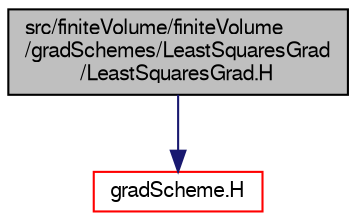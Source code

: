 digraph "src/finiteVolume/finiteVolume/gradSchemes/LeastSquaresGrad/LeastSquaresGrad.H"
{
  bgcolor="transparent";
  edge [fontname="FreeSans",fontsize="10",labelfontname="FreeSans",labelfontsize="10"];
  node [fontname="FreeSans",fontsize="10",shape=record];
  Node0 [label="src/finiteVolume/finiteVolume\l/gradSchemes/LeastSquaresGrad\l/LeastSquaresGrad.H",height=0.2,width=0.4,color="black", fillcolor="grey75", style="filled", fontcolor="black"];
  Node0 -> Node1 [color="midnightblue",fontsize="10",style="solid",fontname="FreeSans"];
  Node1 [label="gradScheme.H",height=0.2,width=0.4,color="red",URL="$a03116.html"];
}
